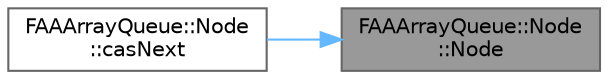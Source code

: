 digraph "FAAArrayQueue::Node::Node"
{
 // INTERACTIVE_SVG=YES
 // LATEX_PDF_SIZE
  bgcolor="transparent";
  edge [fontname=Helvetica,fontsize=10,labelfontname=Helvetica,labelfontsize=10];
  node [fontname=Helvetica,fontsize=10,shape=box,height=0.2,width=0.4];
  rankdir="RL";
  Node1 [id="Node000001",label="FAAArrayQueue::Node\l::Node",height=0.2,width=0.4,color="gray40", fillcolor="grey60", style="filled", fontcolor="black",tooltip=" "];
  Node1 -> Node2 [id="edge1_Node000001_Node000002",dir="back",color="steelblue1",style="solid",tooltip=" "];
  Node2 [id="Node000002",label="FAAArrayQueue::Node\l::casNext",height=0.2,width=0.4,color="grey40", fillcolor="white", style="filled",URL="$d7/d0f/structFAAArrayQueue_1_1Node.html#aa9b324d30c51bb492a65aaaed4c89ff8",tooltip=" "];
}
